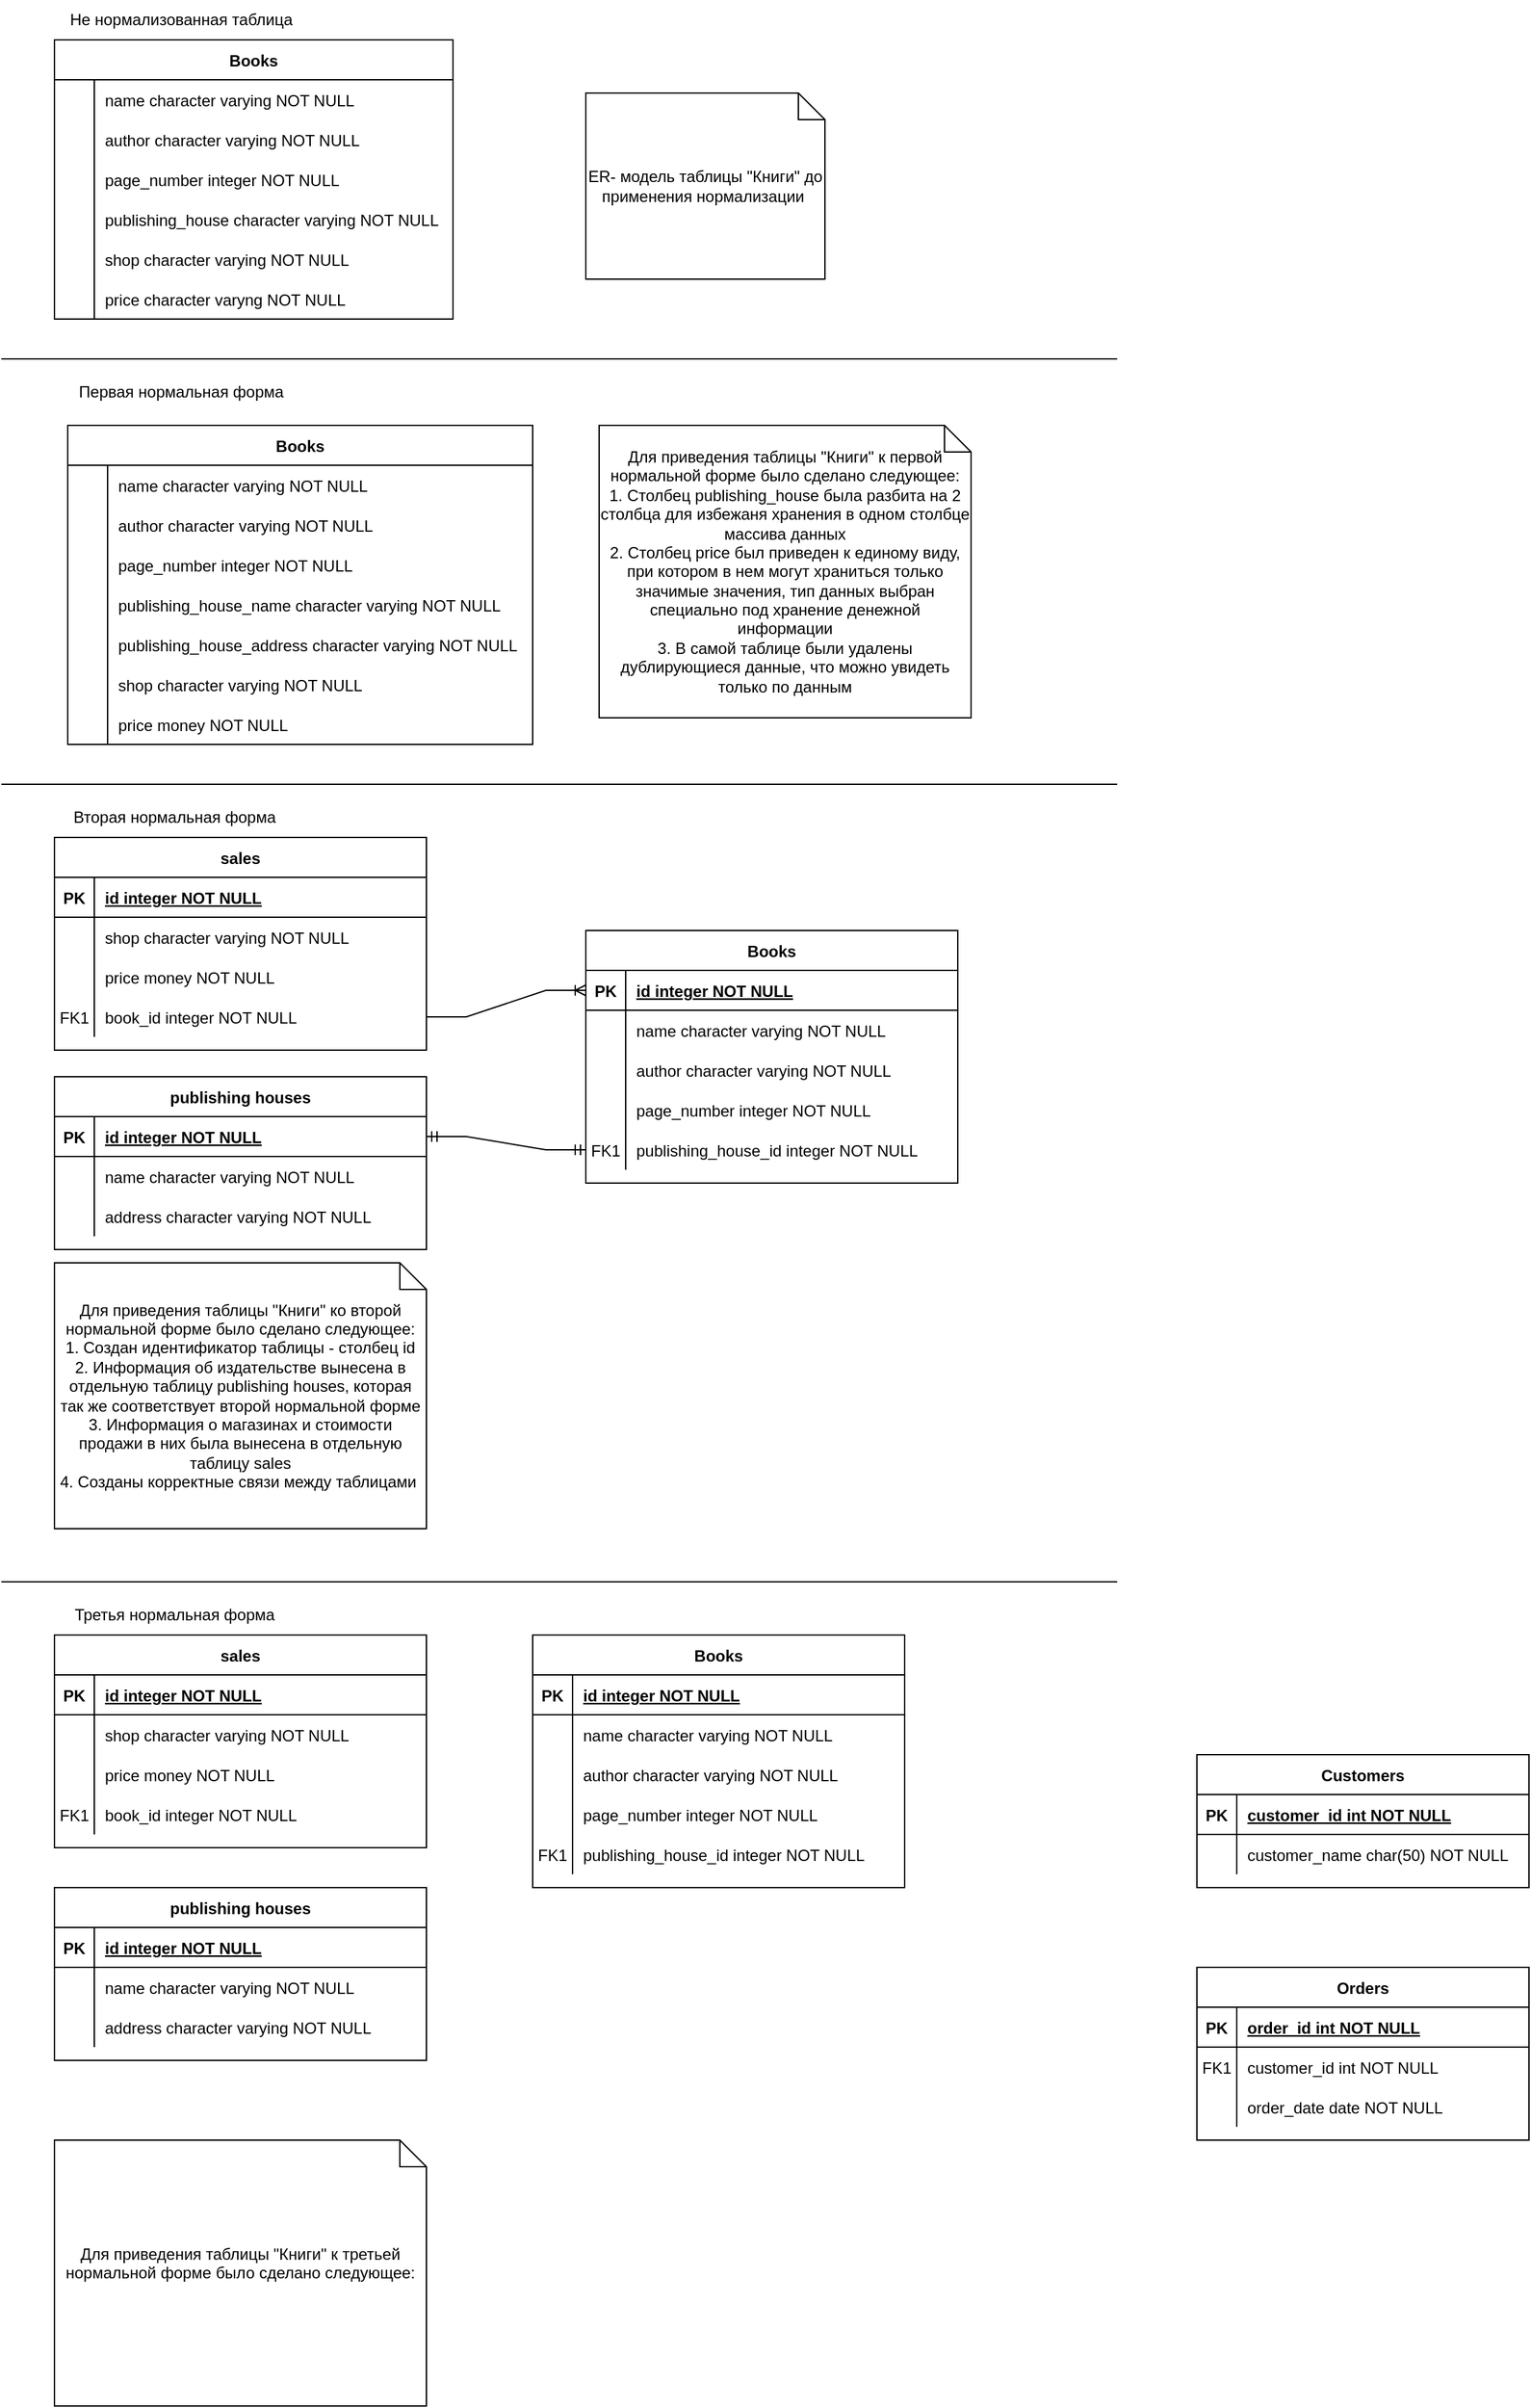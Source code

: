 <mxfile version="24.9.0">
  <diagram id="R2lEEEUBdFMjLlhIrx00" name="Page-1">
    <mxGraphModel dx="1434" dy="756" grid="1" gridSize="10" guides="1" tooltips="1" connect="1" arrows="1" fold="1" page="1" pageScale="1" pageWidth="850" pageHeight="1100" math="0" shadow="0" extFonts="Permanent Marker^https://fonts.googleapis.com/css?family=Permanent+Marker">
      <root>
        <mxCell id="0" />
        <mxCell id="1" parent="0" />
        <mxCell id="hqXmrCcykCrUw1wNZngz-1" value="" style="shape=partialRectangle;overflow=hidden;connectable=0;fillColor=none;top=0;left=0;bottom=0;right=0;align=left;spacingLeft=6;" vertex="1" parent="1">
          <mxGeometry x="540" y="340" width="160" height="30" as="geometry">
            <mxRectangle width="220" height="30" as="alternateBounds" />
          </mxGeometry>
        </mxCell>
        <mxCell id="hqXmrCcykCrUw1wNZngz-2" value="" style="shape=partialRectangle;overflow=hidden;connectable=0;fillColor=none;top=0;left=0;bottom=0;right=0;align=left;spacingLeft=6;" vertex="1" parent="1">
          <mxGeometry x="480" y="340" width="220" height="30" as="geometry">
            <mxRectangle width="220" height="30" as="alternateBounds" />
          </mxGeometry>
        </mxCell>
        <mxCell id="hqXmrCcykCrUw1wNZngz-51" value="Books" style="shape=table;startSize=30;container=1;collapsible=1;childLayout=tableLayout;fixedRows=1;rowLines=0;fontStyle=1;align=center;resizeLast=1;" vertex="1" parent="1">
          <mxGeometry x="40" y="40" width="300" height="210" as="geometry" />
        </mxCell>
        <mxCell id="hqXmrCcykCrUw1wNZngz-52" value="" style="shape=partialRectangle;collapsible=0;dropTarget=0;pointerEvents=0;fillColor=none;points=[[0,0.5],[1,0.5]];portConstraint=eastwest;top=0;left=0;right=0;bottom=0;" vertex="1" parent="hqXmrCcykCrUw1wNZngz-51">
          <mxGeometry y="30" width="300" height="30" as="geometry" />
        </mxCell>
        <mxCell id="hqXmrCcykCrUw1wNZngz-53" value="" style="shape=partialRectangle;overflow=hidden;connectable=0;fillColor=none;top=0;left=0;bottom=0;right=0;" vertex="1" parent="hqXmrCcykCrUw1wNZngz-52">
          <mxGeometry width="30" height="30" as="geometry">
            <mxRectangle width="30" height="30" as="alternateBounds" />
          </mxGeometry>
        </mxCell>
        <mxCell id="hqXmrCcykCrUw1wNZngz-54" value="name character varying NOT NULL" style="shape=partialRectangle;overflow=hidden;connectable=0;fillColor=none;top=0;left=0;bottom=0;right=0;align=left;spacingLeft=6;" vertex="1" parent="hqXmrCcykCrUw1wNZngz-52">
          <mxGeometry x="30" width="270" height="30" as="geometry">
            <mxRectangle width="270" height="30" as="alternateBounds" />
          </mxGeometry>
        </mxCell>
        <mxCell id="hqXmrCcykCrUw1wNZngz-55" value="" style="shape=partialRectangle;collapsible=0;dropTarget=0;pointerEvents=0;fillColor=none;points=[[0,0.5],[1,0.5]];portConstraint=eastwest;top=0;left=0;right=0;bottom=0;" vertex="1" parent="hqXmrCcykCrUw1wNZngz-51">
          <mxGeometry y="60" width="300" height="30" as="geometry" />
        </mxCell>
        <mxCell id="hqXmrCcykCrUw1wNZngz-56" value="" style="shape=partialRectangle;overflow=hidden;connectable=0;fillColor=none;top=0;left=0;bottom=0;right=0;" vertex="1" parent="hqXmrCcykCrUw1wNZngz-55">
          <mxGeometry width="30" height="30" as="geometry">
            <mxRectangle width="30" height="30" as="alternateBounds" />
          </mxGeometry>
        </mxCell>
        <mxCell id="hqXmrCcykCrUw1wNZngz-57" value="author character varying NOT NULL" style="shape=partialRectangle;overflow=hidden;connectable=0;fillColor=none;top=0;left=0;bottom=0;right=0;align=left;spacingLeft=6;" vertex="1" parent="hqXmrCcykCrUw1wNZngz-55">
          <mxGeometry x="30" width="270" height="30" as="geometry">
            <mxRectangle width="270" height="30" as="alternateBounds" />
          </mxGeometry>
        </mxCell>
        <mxCell id="hqXmrCcykCrUw1wNZngz-58" value="" style="shape=partialRectangle;collapsible=0;dropTarget=0;pointerEvents=0;fillColor=none;points=[[0,0.5],[1,0.5]];portConstraint=eastwest;top=0;left=0;right=0;bottom=0;" vertex="1" parent="hqXmrCcykCrUw1wNZngz-51">
          <mxGeometry y="90" width="300" height="30" as="geometry" />
        </mxCell>
        <mxCell id="hqXmrCcykCrUw1wNZngz-59" value="" style="shape=partialRectangle;overflow=hidden;connectable=0;fillColor=none;top=0;left=0;bottom=0;right=0;" vertex="1" parent="hqXmrCcykCrUw1wNZngz-58">
          <mxGeometry width="30" height="30" as="geometry">
            <mxRectangle width="30" height="30" as="alternateBounds" />
          </mxGeometry>
        </mxCell>
        <mxCell id="hqXmrCcykCrUw1wNZngz-60" value="page_number integer NOT NULL" style="shape=partialRectangle;overflow=hidden;connectable=0;fillColor=none;top=0;left=0;bottom=0;right=0;align=left;spacingLeft=6;" vertex="1" parent="hqXmrCcykCrUw1wNZngz-58">
          <mxGeometry x="30" width="270" height="30" as="geometry">
            <mxRectangle width="270" height="30" as="alternateBounds" />
          </mxGeometry>
        </mxCell>
        <mxCell id="hqXmrCcykCrUw1wNZngz-61" value="" style="shape=partialRectangle;collapsible=0;dropTarget=0;pointerEvents=0;fillColor=none;points=[[0,0.5],[1,0.5]];portConstraint=eastwest;top=0;left=0;right=0;bottom=0;" vertex="1" parent="hqXmrCcykCrUw1wNZngz-51">
          <mxGeometry y="120" width="300" height="30" as="geometry" />
        </mxCell>
        <mxCell id="hqXmrCcykCrUw1wNZngz-62" value="" style="shape=partialRectangle;overflow=hidden;connectable=0;fillColor=none;top=0;left=0;bottom=0;right=0;" vertex="1" parent="hqXmrCcykCrUw1wNZngz-61">
          <mxGeometry width="30" height="30" as="geometry">
            <mxRectangle width="30" height="30" as="alternateBounds" />
          </mxGeometry>
        </mxCell>
        <mxCell id="hqXmrCcykCrUw1wNZngz-63" value="publishing_house character varying NOT NULL" style="shape=partialRectangle;overflow=hidden;connectable=0;fillColor=none;top=0;left=0;bottom=0;right=0;align=left;spacingLeft=6;" vertex="1" parent="hqXmrCcykCrUw1wNZngz-61">
          <mxGeometry x="30" width="270" height="30" as="geometry">
            <mxRectangle width="270" height="30" as="alternateBounds" />
          </mxGeometry>
        </mxCell>
        <mxCell id="hqXmrCcykCrUw1wNZngz-64" value="" style="shape=partialRectangle;collapsible=0;dropTarget=0;pointerEvents=0;fillColor=none;points=[[0,0.5],[1,0.5]];portConstraint=eastwest;top=0;left=0;right=0;bottom=0;" vertex="1" parent="hqXmrCcykCrUw1wNZngz-51">
          <mxGeometry y="150" width="300" height="30" as="geometry" />
        </mxCell>
        <mxCell id="hqXmrCcykCrUw1wNZngz-65" value="" style="shape=partialRectangle;overflow=hidden;connectable=0;fillColor=none;top=0;left=0;bottom=0;right=0;" vertex="1" parent="hqXmrCcykCrUw1wNZngz-64">
          <mxGeometry width="30" height="30" as="geometry">
            <mxRectangle width="30" height="30" as="alternateBounds" />
          </mxGeometry>
        </mxCell>
        <mxCell id="hqXmrCcykCrUw1wNZngz-66" value="shop character varying NOT NULL" style="shape=partialRectangle;overflow=hidden;connectable=0;fillColor=none;top=0;left=0;bottom=0;right=0;align=left;spacingLeft=6;" vertex="1" parent="hqXmrCcykCrUw1wNZngz-64">
          <mxGeometry x="30" width="270" height="30" as="geometry">
            <mxRectangle width="270" height="30" as="alternateBounds" />
          </mxGeometry>
        </mxCell>
        <mxCell id="hqXmrCcykCrUw1wNZngz-67" value="" style="shape=partialRectangle;collapsible=0;dropTarget=0;pointerEvents=0;fillColor=none;points=[[0,0.5],[1,0.5]];portConstraint=eastwest;top=0;left=0;right=0;bottom=0;" vertex="1" parent="hqXmrCcykCrUw1wNZngz-51">
          <mxGeometry y="180" width="300" height="30" as="geometry" />
        </mxCell>
        <mxCell id="hqXmrCcykCrUw1wNZngz-68" value="" style="shape=partialRectangle;overflow=hidden;connectable=0;fillColor=none;top=0;left=0;bottom=0;right=0;" vertex="1" parent="hqXmrCcykCrUw1wNZngz-67">
          <mxGeometry width="30" height="30" as="geometry">
            <mxRectangle width="30" height="30" as="alternateBounds" />
          </mxGeometry>
        </mxCell>
        <mxCell id="hqXmrCcykCrUw1wNZngz-69" value="price character varyng NOT NULL" style="shape=partialRectangle;overflow=hidden;connectable=0;fillColor=none;top=0;left=0;bottom=0;right=0;align=left;spacingLeft=6;" vertex="1" parent="hqXmrCcykCrUw1wNZngz-67">
          <mxGeometry x="30" width="270" height="30" as="geometry">
            <mxRectangle width="270" height="30" as="alternateBounds" />
          </mxGeometry>
        </mxCell>
        <mxCell id="hqXmrCcykCrUw1wNZngz-70" value="ER- модель таблицы &quot;Книги&quot; до применения нормализации&amp;nbsp;" style="shape=note;size=20;whiteSpace=wrap;html=1;" vertex="1" parent="1">
          <mxGeometry x="440" y="80" width="180" height="140" as="geometry" />
        </mxCell>
        <mxCell id="hqXmrCcykCrUw1wNZngz-71" value="" style="endArrow=none;html=1;rounded=0;" edge="1" parent="1">
          <mxGeometry width="50" height="50" relative="1" as="geometry">
            <mxPoint y="280" as="sourcePoint" />
            <mxPoint x="840" y="280" as="targetPoint" />
          </mxGeometry>
        </mxCell>
        <mxCell id="hqXmrCcykCrUw1wNZngz-122" value="Для приведения таблицы &quot;Книги&quot; к первой нормальной форме было сделано следующее:&lt;div&gt;1. Столбец publishing_house была разбита на 2 столбца для избежаня хранения в одном столбце массива данных&lt;/div&gt;&lt;div&gt;2. Столбец price был приведен к единому виду, при котором в нем могут храниться только значимые значения, тип данных выбран специально под хранение денежной информации&lt;/div&gt;&lt;div&gt;3. В самой таблице были удалены дублирующиеся данные, что можно увидеть только по данным&lt;/div&gt;" style="shape=note;size=20;whiteSpace=wrap;html=1;" vertex="1" parent="1">
          <mxGeometry x="450" y="330" width="280" height="220" as="geometry" />
        </mxCell>
        <mxCell id="hqXmrCcykCrUw1wNZngz-123" value="Не нормализованная таблица" style="text;html=1;align=center;verticalAlign=middle;resizable=0;points=[];autosize=1;strokeColor=none;fillColor=none;" vertex="1" parent="1">
          <mxGeometry x="40" y="10" width="190" height="30" as="geometry" />
        </mxCell>
        <mxCell id="hqXmrCcykCrUw1wNZngz-124" value="Первая нормальная форма" style="text;html=1;align=center;verticalAlign=middle;resizable=0;points=[];autosize=1;strokeColor=none;fillColor=none;" vertex="1" parent="1">
          <mxGeometry x="45" y="290" width="180" height="30" as="geometry" />
        </mxCell>
        <mxCell id="hqXmrCcykCrUw1wNZngz-125" value="" style="endArrow=none;html=1;rounded=0;" edge="1" parent="1">
          <mxGeometry width="50" height="50" relative="1" as="geometry">
            <mxPoint y="600" as="sourcePoint" />
            <mxPoint x="840" y="600" as="targetPoint" />
          </mxGeometry>
        </mxCell>
        <mxCell id="hqXmrCcykCrUw1wNZngz-127" value="Orders" style="shape=table;startSize=30;container=1;collapsible=1;childLayout=tableLayout;fixedRows=1;rowLines=0;fontStyle=1;align=center;resizeLast=1;" vertex="1" parent="1">
          <mxGeometry x="900" y="1490" width="250" height="130" as="geometry" />
        </mxCell>
        <mxCell id="hqXmrCcykCrUw1wNZngz-128" value="" style="shape=partialRectangle;collapsible=0;dropTarget=0;pointerEvents=0;fillColor=none;points=[[0,0.5],[1,0.5]];portConstraint=eastwest;top=0;left=0;right=0;bottom=1;" vertex="1" parent="hqXmrCcykCrUw1wNZngz-127">
          <mxGeometry y="30" width="250" height="30" as="geometry" />
        </mxCell>
        <mxCell id="hqXmrCcykCrUw1wNZngz-129" value="PK" style="shape=partialRectangle;overflow=hidden;connectable=0;fillColor=none;top=0;left=0;bottom=0;right=0;fontStyle=1;" vertex="1" parent="hqXmrCcykCrUw1wNZngz-128">
          <mxGeometry width="30" height="30" as="geometry">
            <mxRectangle width="30" height="30" as="alternateBounds" />
          </mxGeometry>
        </mxCell>
        <mxCell id="hqXmrCcykCrUw1wNZngz-130" value="order_id int NOT NULL " style="shape=partialRectangle;overflow=hidden;connectable=0;fillColor=none;top=0;left=0;bottom=0;right=0;align=left;spacingLeft=6;fontStyle=5;" vertex="1" parent="hqXmrCcykCrUw1wNZngz-128">
          <mxGeometry x="30" width="220" height="30" as="geometry">
            <mxRectangle width="220" height="30" as="alternateBounds" />
          </mxGeometry>
        </mxCell>
        <mxCell id="hqXmrCcykCrUw1wNZngz-131" value="" style="shape=partialRectangle;collapsible=0;dropTarget=0;pointerEvents=0;fillColor=none;points=[[0,0.5],[1,0.5]];portConstraint=eastwest;top=0;left=0;right=0;bottom=0;" vertex="1" parent="hqXmrCcykCrUw1wNZngz-127">
          <mxGeometry y="60" width="250" height="30" as="geometry" />
        </mxCell>
        <mxCell id="hqXmrCcykCrUw1wNZngz-132" value="FK1" style="shape=partialRectangle;overflow=hidden;connectable=0;fillColor=none;top=0;left=0;bottom=0;right=0;" vertex="1" parent="hqXmrCcykCrUw1wNZngz-131">
          <mxGeometry width="30" height="30" as="geometry">
            <mxRectangle width="30" height="30" as="alternateBounds" />
          </mxGeometry>
        </mxCell>
        <mxCell id="hqXmrCcykCrUw1wNZngz-133" value="customer_id int NOT NULL" style="shape=partialRectangle;overflow=hidden;connectable=0;fillColor=none;top=0;left=0;bottom=0;right=0;align=left;spacingLeft=6;" vertex="1" parent="hqXmrCcykCrUw1wNZngz-131">
          <mxGeometry x="30" width="220" height="30" as="geometry">
            <mxRectangle width="220" height="30" as="alternateBounds" />
          </mxGeometry>
        </mxCell>
        <mxCell id="hqXmrCcykCrUw1wNZngz-134" value="" style="shape=partialRectangle;collapsible=0;dropTarget=0;pointerEvents=0;fillColor=none;points=[[0,0.5],[1,0.5]];portConstraint=eastwest;top=0;left=0;right=0;bottom=0;" vertex="1" parent="hqXmrCcykCrUw1wNZngz-127">
          <mxGeometry y="90" width="250" height="30" as="geometry" />
        </mxCell>
        <mxCell id="hqXmrCcykCrUw1wNZngz-135" value="" style="shape=partialRectangle;overflow=hidden;connectable=0;fillColor=none;top=0;left=0;bottom=0;right=0;" vertex="1" parent="hqXmrCcykCrUw1wNZngz-134">
          <mxGeometry width="30" height="30" as="geometry">
            <mxRectangle width="30" height="30" as="alternateBounds" />
          </mxGeometry>
        </mxCell>
        <mxCell id="hqXmrCcykCrUw1wNZngz-136" value="order_date date NOT NULL" style="shape=partialRectangle;overflow=hidden;connectable=0;fillColor=none;top=0;left=0;bottom=0;right=0;align=left;spacingLeft=6;" vertex="1" parent="hqXmrCcykCrUw1wNZngz-134">
          <mxGeometry x="30" width="220" height="30" as="geometry">
            <mxRectangle width="220" height="30" as="alternateBounds" />
          </mxGeometry>
        </mxCell>
        <mxCell id="hqXmrCcykCrUw1wNZngz-137" value="Customers" style="shape=table;startSize=30;container=1;collapsible=1;childLayout=tableLayout;fixedRows=1;rowLines=0;fontStyle=1;align=center;resizeLast=1;" vertex="1" parent="1">
          <mxGeometry x="900" y="1330" width="250" height="100" as="geometry" />
        </mxCell>
        <mxCell id="hqXmrCcykCrUw1wNZngz-138" value="" style="shape=partialRectangle;collapsible=0;dropTarget=0;pointerEvents=0;fillColor=none;points=[[0,0.5],[1,0.5]];portConstraint=eastwest;top=0;left=0;right=0;bottom=1;" vertex="1" parent="hqXmrCcykCrUw1wNZngz-137">
          <mxGeometry y="30" width="250" height="30" as="geometry" />
        </mxCell>
        <mxCell id="hqXmrCcykCrUw1wNZngz-139" value="PK" style="shape=partialRectangle;overflow=hidden;connectable=0;fillColor=none;top=0;left=0;bottom=0;right=0;fontStyle=1;" vertex="1" parent="hqXmrCcykCrUw1wNZngz-138">
          <mxGeometry width="30" height="30" as="geometry">
            <mxRectangle width="30" height="30" as="alternateBounds" />
          </mxGeometry>
        </mxCell>
        <mxCell id="hqXmrCcykCrUw1wNZngz-140" value="customer_id int NOT NULL " style="shape=partialRectangle;overflow=hidden;connectable=0;fillColor=none;top=0;left=0;bottom=0;right=0;align=left;spacingLeft=6;fontStyle=5;" vertex="1" parent="hqXmrCcykCrUw1wNZngz-138">
          <mxGeometry x="30" width="220" height="30" as="geometry">
            <mxRectangle width="220" height="30" as="alternateBounds" />
          </mxGeometry>
        </mxCell>
        <mxCell id="hqXmrCcykCrUw1wNZngz-141" value="" style="shape=partialRectangle;collapsible=0;dropTarget=0;pointerEvents=0;fillColor=none;points=[[0,0.5],[1,0.5]];portConstraint=eastwest;top=0;left=0;right=0;bottom=0;" vertex="1" parent="hqXmrCcykCrUw1wNZngz-137">
          <mxGeometry y="60" width="250" height="30" as="geometry" />
        </mxCell>
        <mxCell id="hqXmrCcykCrUw1wNZngz-142" value="" style="shape=partialRectangle;overflow=hidden;connectable=0;fillColor=none;top=0;left=0;bottom=0;right=0;" vertex="1" parent="hqXmrCcykCrUw1wNZngz-141">
          <mxGeometry width="30" height="30" as="geometry">
            <mxRectangle width="30" height="30" as="alternateBounds" />
          </mxGeometry>
        </mxCell>
        <mxCell id="hqXmrCcykCrUw1wNZngz-143" value="customer_name char(50) NOT NULL" style="shape=partialRectangle;overflow=hidden;connectable=0;fillColor=none;top=0;left=0;bottom=0;right=0;align=left;spacingLeft=6;" vertex="1" parent="hqXmrCcykCrUw1wNZngz-141">
          <mxGeometry x="30" width="220" height="30" as="geometry">
            <mxRectangle width="220" height="30" as="alternateBounds" />
          </mxGeometry>
        </mxCell>
        <mxCell id="hqXmrCcykCrUw1wNZngz-144" value="Books" style="shape=table;startSize=30;container=1;collapsible=1;childLayout=tableLayout;fixedRows=1;rowLines=0;fontStyle=1;align=center;resizeLast=1;" vertex="1" parent="1">
          <mxGeometry x="50" y="330" width="350" height="240" as="geometry" />
        </mxCell>
        <mxCell id="hqXmrCcykCrUw1wNZngz-145" value="" style="shape=partialRectangle;collapsible=0;dropTarget=0;pointerEvents=0;fillColor=none;points=[[0,0.5],[1,0.5]];portConstraint=eastwest;top=0;left=0;right=0;bottom=0;" vertex="1" parent="hqXmrCcykCrUw1wNZngz-144">
          <mxGeometry y="30" width="350" height="30" as="geometry" />
        </mxCell>
        <mxCell id="hqXmrCcykCrUw1wNZngz-146" value="" style="shape=partialRectangle;overflow=hidden;connectable=0;fillColor=none;top=0;left=0;bottom=0;right=0;" vertex="1" parent="hqXmrCcykCrUw1wNZngz-145">
          <mxGeometry width="30" height="30" as="geometry">
            <mxRectangle width="30" height="30" as="alternateBounds" />
          </mxGeometry>
        </mxCell>
        <mxCell id="hqXmrCcykCrUw1wNZngz-147" value="name character varying NOT NULL" style="shape=partialRectangle;overflow=hidden;connectable=0;fillColor=none;top=0;left=0;bottom=0;right=0;align=left;spacingLeft=6;" vertex="1" parent="hqXmrCcykCrUw1wNZngz-145">
          <mxGeometry x="30" width="320" height="30" as="geometry">
            <mxRectangle width="320" height="30" as="alternateBounds" />
          </mxGeometry>
        </mxCell>
        <mxCell id="hqXmrCcykCrUw1wNZngz-148" value="" style="shape=partialRectangle;collapsible=0;dropTarget=0;pointerEvents=0;fillColor=none;points=[[0,0.5],[1,0.5]];portConstraint=eastwest;top=0;left=0;right=0;bottom=0;" vertex="1" parent="hqXmrCcykCrUw1wNZngz-144">
          <mxGeometry y="60" width="350" height="30" as="geometry" />
        </mxCell>
        <mxCell id="hqXmrCcykCrUw1wNZngz-149" value="" style="shape=partialRectangle;overflow=hidden;connectable=0;fillColor=none;top=0;left=0;bottom=0;right=0;" vertex="1" parent="hqXmrCcykCrUw1wNZngz-148">
          <mxGeometry width="30" height="30" as="geometry">
            <mxRectangle width="30" height="30" as="alternateBounds" />
          </mxGeometry>
        </mxCell>
        <mxCell id="hqXmrCcykCrUw1wNZngz-150" value="author character varying NOT NULL" style="shape=partialRectangle;overflow=hidden;connectable=0;fillColor=none;top=0;left=0;bottom=0;right=0;align=left;spacingLeft=6;" vertex="1" parent="hqXmrCcykCrUw1wNZngz-148">
          <mxGeometry x="30" width="320" height="30" as="geometry">
            <mxRectangle width="320" height="30" as="alternateBounds" />
          </mxGeometry>
        </mxCell>
        <mxCell id="hqXmrCcykCrUw1wNZngz-151" value="" style="shape=partialRectangle;collapsible=0;dropTarget=0;pointerEvents=0;fillColor=none;points=[[0,0.5],[1,0.5]];portConstraint=eastwest;top=0;left=0;right=0;bottom=0;" vertex="1" parent="hqXmrCcykCrUw1wNZngz-144">
          <mxGeometry y="90" width="350" height="30" as="geometry" />
        </mxCell>
        <mxCell id="hqXmrCcykCrUw1wNZngz-152" value="" style="shape=partialRectangle;overflow=hidden;connectable=0;fillColor=none;top=0;left=0;bottom=0;right=0;" vertex="1" parent="hqXmrCcykCrUw1wNZngz-151">
          <mxGeometry width="30" height="30" as="geometry">
            <mxRectangle width="30" height="30" as="alternateBounds" />
          </mxGeometry>
        </mxCell>
        <mxCell id="hqXmrCcykCrUw1wNZngz-153" value="page_number integer NOT NULL" style="shape=partialRectangle;overflow=hidden;connectable=0;fillColor=none;top=0;left=0;bottom=0;right=0;align=left;spacingLeft=6;" vertex="1" parent="hqXmrCcykCrUw1wNZngz-151">
          <mxGeometry x="30" width="320" height="30" as="geometry">
            <mxRectangle width="320" height="30" as="alternateBounds" />
          </mxGeometry>
        </mxCell>
        <mxCell id="hqXmrCcykCrUw1wNZngz-154" value="" style="shape=partialRectangle;collapsible=0;dropTarget=0;pointerEvents=0;fillColor=none;points=[[0,0.5],[1,0.5]];portConstraint=eastwest;top=0;left=0;right=0;bottom=0;" vertex="1" parent="hqXmrCcykCrUw1wNZngz-144">
          <mxGeometry y="120" width="350" height="30" as="geometry" />
        </mxCell>
        <mxCell id="hqXmrCcykCrUw1wNZngz-155" value="" style="shape=partialRectangle;overflow=hidden;connectable=0;fillColor=none;top=0;left=0;bottom=0;right=0;" vertex="1" parent="hqXmrCcykCrUw1wNZngz-154">
          <mxGeometry width="30" height="30" as="geometry">
            <mxRectangle width="30" height="30" as="alternateBounds" />
          </mxGeometry>
        </mxCell>
        <mxCell id="hqXmrCcykCrUw1wNZngz-156" value="publishing_house_name character varying NOT NULL" style="shape=partialRectangle;overflow=hidden;connectable=0;fillColor=none;top=0;left=0;bottom=0;right=0;align=left;spacingLeft=6;" vertex="1" parent="hqXmrCcykCrUw1wNZngz-154">
          <mxGeometry x="30" width="320" height="30" as="geometry">
            <mxRectangle width="320" height="30" as="alternateBounds" />
          </mxGeometry>
        </mxCell>
        <mxCell id="hqXmrCcykCrUw1wNZngz-157" value="" style="shape=partialRectangle;collapsible=0;dropTarget=0;pointerEvents=0;fillColor=none;points=[[0,0.5],[1,0.5]];portConstraint=eastwest;top=0;left=0;right=0;bottom=0;" vertex="1" parent="hqXmrCcykCrUw1wNZngz-144">
          <mxGeometry y="150" width="350" height="30" as="geometry" />
        </mxCell>
        <mxCell id="hqXmrCcykCrUw1wNZngz-158" value="" style="shape=partialRectangle;overflow=hidden;connectable=0;fillColor=none;top=0;left=0;bottom=0;right=0;" vertex="1" parent="hqXmrCcykCrUw1wNZngz-157">
          <mxGeometry width="30" height="30" as="geometry">
            <mxRectangle width="30" height="30" as="alternateBounds" />
          </mxGeometry>
        </mxCell>
        <mxCell id="hqXmrCcykCrUw1wNZngz-159" value="publishing_house_address character varying NOT NULL" style="shape=partialRectangle;overflow=hidden;connectable=0;fillColor=none;top=0;left=0;bottom=0;right=0;align=left;spacingLeft=6;" vertex="1" parent="hqXmrCcykCrUw1wNZngz-157">
          <mxGeometry x="30" width="320" height="30" as="geometry">
            <mxRectangle width="320" height="30" as="alternateBounds" />
          </mxGeometry>
        </mxCell>
        <mxCell id="hqXmrCcykCrUw1wNZngz-160" value="" style="shape=partialRectangle;collapsible=0;dropTarget=0;pointerEvents=0;fillColor=none;points=[[0,0.5],[1,0.5]];portConstraint=eastwest;top=0;left=0;right=0;bottom=0;" vertex="1" parent="hqXmrCcykCrUw1wNZngz-144">
          <mxGeometry y="180" width="350" height="30" as="geometry" />
        </mxCell>
        <mxCell id="hqXmrCcykCrUw1wNZngz-161" value="" style="shape=partialRectangle;overflow=hidden;connectable=0;fillColor=none;top=0;left=0;bottom=0;right=0;" vertex="1" parent="hqXmrCcykCrUw1wNZngz-160">
          <mxGeometry width="30" height="30" as="geometry">
            <mxRectangle width="30" height="30" as="alternateBounds" />
          </mxGeometry>
        </mxCell>
        <mxCell id="hqXmrCcykCrUw1wNZngz-162" value="shop character varying NOT NULL" style="shape=partialRectangle;overflow=hidden;connectable=0;fillColor=none;top=0;left=0;bottom=0;right=0;align=left;spacingLeft=6;" vertex="1" parent="hqXmrCcykCrUw1wNZngz-160">
          <mxGeometry x="30" width="320" height="30" as="geometry">
            <mxRectangle width="320" height="30" as="alternateBounds" />
          </mxGeometry>
        </mxCell>
        <mxCell id="hqXmrCcykCrUw1wNZngz-163" value="" style="shape=partialRectangle;collapsible=0;dropTarget=0;pointerEvents=0;fillColor=none;points=[[0,0.5],[1,0.5]];portConstraint=eastwest;top=0;left=0;right=0;bottom=0;" vertex="1" parent="hqXmrCcykCrUw1wNZngz-144">
          <mxGeometry y="210" width="350" height="30" as="geometry" />
        </mxCell>
        <mxCell id="hqXmrCcykCrUw1wNZngz-164" value="" style="shape=partialRectangle;overflow=hidden;connectable=0;fillColor=none;top=0;left=0;bottom=0;right=0;" vertex="1" parent="hqXmrCcykCrUw1wNZngz-163">
          <mxGeometry width="30" height="30" as="geometry">
            <mxRectangle width="30" height="30" as="alternateBounds" />
          </mxGeometry>
        </mxCell>
        <mxCell id="hqXmrCcykCrUw1wNZngz-165" value="price money NOT NULL" style="shape=partialRectangle;overflow=hidden;connectable=0;fillColor=none;top=0;left=0;bottom=0;right=0;align=left;spacingLeft=6;" vertex="1" parent="hqXmrCcykCrUw1wNZngz-163">
          <mxGeometry x="30" width="320" height="30" as="geometry">
            <mxRectangle width="320" height="30" as="alternateBounds" />
          </mxGeometry>
        </mxCell>
        <mxCell id="hqXmrCcykCrUw1wNZngz-166" value="Для приведения таблицы &quot;Книги&quot; ко второй нормальной форме было сделано следующее:&lt;div&gt;1. Создан идентификатор таблицы - столбец id&lt;br&gt;&lt;/div&gt;&lt;div&gt;2. Информация об издательстве вынесена в отдельную таблицу&amp;nbsp;&lt;span style=&quot;text-wrap-mode: nowrap; background-color: initial;&quot;&gt;publishing houses&lt;/span&gt;&lt;span style=&quot;background-color: initial;&quot;&gt;, которая так же соответствует второй нормальной форме&lt;/span&gt;&lt;/div&gt;&lt;div&gt;&lt;span style=&quot;background-color: initial;&quot;&gt;3. Информация о магазинах и стоимости продажи в них была вынесена в отдельную таблицу sales&lt;/span&gt;&lt;/div&gt;&lt;div&gt;4. Созданы корректные связи между таблицами&amp;nbsp;&lt;/div&gt;" style="shape=note;size=20;whiteSpace=wrap;html=1;" vertex="1" parent="1">
          <mxGeometry x="40" y="960" width="280" height="200" as="geometry" />
        </mxCell>
        <mxCell id="hqXmrCcykCrUw1wNZngz-167" value="Вторая нормальная форма" style="text;html=1;align=center;verticalAlign=middle;resizable=0;points=[];autosize=1;strokeColor=none;fillColor=none;" vertex="1" parent="1">
          <mxGeometry x="40" y="610" width="180" height="30" as="geometry" />
        </mxCell>
        <mxCell id="hqXmrCcykCrUw1wNZngz-186" value="Books" style="shape=table;startSize=30;container=1;collapsible=1;childLayout=tableLayout;fixedRows=1;rowLines=0;fontStyle=1;align=center;resizeLast=1;" vertex="1" parent="1">
          <mxGeometry x="440" y="710" width="280" height="190" as="geometry" />
        </mxCell>
        <mxCell id="hqXmrCcykCrUw1wNZngz-187" value="" style="shape=partialRectangle;collapsible=0;dropTarget=0;pointerEvents=0;fillColor=none;points=[[0,0.5],[1,0.5]];portConstraint=eastwest;top=0;left=0;right=0;bottom=1;" vertex="1" parent="hqXmrCcykCrUw1wNZngz-186">
          <mxGeometry y="30" width="280" height="30" as="geometry" />
        </mxCell>
        <mxCell id="hqXmrCcykCrUw1wNZngz-188" value="PK" style="shape=partialRectangle;overflow=hidden;connectable=0;fillColor=none;top=0;left=0;bottom=0;right=0;fontStyle=1;" vertex="1" parent="hqXmrCcykCrUw1wNZngz-187">
          <mxGeometry width="30" height="30" as="geometry">
            <mxRectangle width="30" height="30" as="alternateBounds" />
          </mxGeometry>
        </mxCell>
        <mxCell id="hqXmrCcykCrUw1wNZngz-189" value="id integer NOT NULL" style="shape=partialRectangle;overflow=hidden;connectable=0;fillColor=none;top=0;left=0;bottom=0;right=0;align=left;spacingLeft=6;fontStyle=5;" vertex="1" parent="hqXmrCcykCrUw1wNZngz-187">
          <mxGeometry x="30" width="250" height="30" as="geometry">
            <mxRectangle width="250" height="30" as="alternateBounds" />
          </mxGeometry>
        </mxCell>
        <mxCell id="hqXmrCcykCrUw1wNZngz-190" value="" style="shape=partialRectangle;collapsible=0;dropTarget=0;pointerEvents=0;fillColor=none;points=[[0,0.5],[1,0.5]];portConstraint=eastwest;top=0;left=0;right=0;bottom=0;" vertex="1" parent="hqXmrCcykCrUw1wNZngz-186">
          <mxGeometry y="60" width="280" height="30" as="geometry" />
        </mxCell>
        <mxCell id="hqXmrCcykCrUw1wNZngz-191" value="" style="shape=partialRectangle;overflow=hidden;connectable=0;fillColor=none;top=0;left=0;bottom=0;right=0;" vertex="1" parent="hqXmrCcykCrUw1wNZngz-190">
          <mxGeometry width="30" height="30" as="geometry">
            <mxRectangle width="30" height="30" as="alternateBounds" />
          </mxGeometry>
        </mxCell>
        <mxCell id="hqXmrCcykCrUw1wNZngz-192" value="name character varying NOT NULL" style="shape=partialRectangle;overflow=hidden;connectable=0;fillColor=none;top=0;left=0;bottom=0;right=0;align=left;spacingLeft=6;" vertex="1" parent="hqXmrCcykCrUw1wNZngz-190">
          <mxGeometry x="30" width="250" height="30" as="geometry">
            <mxRectangle width="250" height="30" as="alternateBounds" />
          </mxGeometry>
        </mxCell>
        <mxCell id="hqXmrCcykCrUw1wNZngz-194" value="" style="shape=partialRectangle;collapsible=0;dropTarget=0;pointerEvents=0;fillColor=none;points=[[0,0.5],[1,0.5]];portConstraint=eastwest;top=0;left=0;right=0;bottom=0;" vertex="1" parent="hqXmrCcykCrUw1wNZngz-186">
          <mxGeometry y="90" width="280" height="30" as="geometry" />
        </mxCell>
        <mxCell id="hqXmrCcykCrUw1wNZngz-195" value="" style="shape=partialRectangle;overflow=hidden;connectable=0;fillColor=none;top=0;left=0;bottom=0;right=0;" vertex="1" parent="hqXmrCcykCrUw1wNZngz-194">
          <mxGeometry width="30" height="30" as="geometry">
            <mxRectangle width="30" height="30" as="alternateBounds" />
          </mxGeometry>
        </mxCell>
        <mxCell id="hqXmrCcykCrUw1wNZngz-196" value="author character varying NOT NULL" style="shape=partialRectangle;overflow=hidden;connectable=0;fillColor=none;top=0;left=0;bottom=0;right=0;align=left;spacingLeft=6;" vertex="1" parent="hqXmrCcykCrUw1wNZngz-194">
          <mxGeometry x="30" width="250" height="30" as="geometry">
            <mxRectangle width="250" height="30" as="alternateBounds" />
          </mxGeometry>
        </mxCell>
        <mxCell id="hqXmrCcykCrUw1wNZngz-197" value="" style="shape=partialRectangle;collapsible=0;dropTarget=0;pointerEvents=0;fillColor=none;points=[[0,0.5],[1,0.5]];portConstraint=eastwest;top=0;left=0;right=0;bottom=0;" vertex="1" parent="hqXmrCcykCrUw1wNZngz-186">
          <mxGeometry y="120" width="280" height="30" as="geometry" />
        </mxCell>
        <mxCell id="hqXmrCcykCrUw1wNZngz-198" value="" style="shape=partialRectangle;overflow=hidden;connectable=0;fillColor=none;top=0;left=0;bottom=0;right=0;" vertex="1" parent="hqXmrCcykCrUw1wNZngz-197">
          <mxGeometry width="30" height="30" as="geometry">
            <mxRectangle width="30" height="30" as="alternateBounds" />
          </mxGeometry>
        </mxCell>
        <mxCell id="hqXmrCcykCrUw1wNZngz-199" value="page_number integer NOT NULL" style="shape=partialRectangle;overflow=hidden;connectable=0;fillColor=none;top=0;left=0;bottom=0;right=0;align=left;spacingLeft=6;" vertex="1" parent="hqXmrCcykCrUw1wNZngz-197">
          <mxGeometry x="30" width="250" height="30" as="geometry">
            <mxRectangle width="250" height="30" as="alternateBounds" />
          </mxGeometry>
        </mxCell>
        <mxCell id="hqXmrCcykCrUw1wNZngz-200" value="" style="shape=partialRectangle;collapsible=0;dropTarget=0;pointerEvents=0;fillColor=none;points=[[0,0.5],[1,0.5]];portConstraint=eastwest;top=0;left=0;right=0;bottom=0;" vertex="1" parent="hqXmrCcykCrUw1wNZngz-186">
          <mxGeometry y="150" width="280" height="30" as="geometry" />
        </mxCell>
        <mxCell id="hqXmrCcykCrUw1wNZngz-201" value="FK1" style="shape=partialRectangle;overflow=hidden;connectable=0;fillColor=none;top=0;left=0;bottom=0;right=0;" vertex="1" parent="hqXmrCcykCrUw1wNZngz-200">
          <mxGeometry width="30" height="30" as="geometry">
            <mxRectangle width="30" height="30" as="alternateBounds" />
          </mxGeometry>
        </mxCell>
        <mxCell id="hqXmrCcykCrUw1wNZngz-202" value="publishing_house_id integer NOT NULL" style="shape=partialRectangle;overflow=hidden;connectable=0;fillColor=none;top=0;left=0;bottom=0;right=0;align=left;spacingLeft=6;" vertex="1" parent="hqXmrCcykCrUw1wNZngz-200">
          <mxGeometry x="30" width="250" height="30" as="geometry">
            <mxRectangle width="250" height="30" as="alternateBounds" />
          </mxGeometry>
        </mxCell>
        <mxCell id="hqXmrCcykCrUw1wNZngz-209" value="publishing houses" style="shape=table;startSize=30;container=1;collapsible=1;childLayout=tableLayout;fixedRows=1;rowLines=0;fontStyle=1;align=center;resizeLast=1;" vertex="1" parent="1">
          <mxGeometry x="40" y="820" width="280" height="130" as="geometry" />
        </mxCell>
        <mxCell id="hqXmrCcykCrUw1wNZngz-210" value="" style="shape=partialRectangle;collapsible=0;dropTarget=0;pointerEvents=0;fillColor=none;points=[[0,0.5],[1,0.5]];portConstraint=eastwest;top=0;left=0;right=0;bottom=1;" vertex="1" parent="hqXmrCcykCrUw1wNZngz-209">
          <mxGeometry y="30" width="280" height="30" as="geometry" />
        </mxCell>
        <mxCell id="hqXmrCcykCrUw1wNZngz-211" value="PK" style="shape=partialRectangle;overflow=hidden;connectable=0;fillColor=none;top=0;left=0;bottom=0;right=0;fontStyle=1;" vertex="1" parent="hqXmrCcykCrUw1wNZngz-210">
          <mxGeometry width="30" height="30" as="geometry">
            <mxRectangle width="30" height="30" as="alternateBounds" />
          </mxGeometry>
        </mxCell>
        <mxCell id="hqXmrCcykCrUw1wNZngz-212" value="id integer NOT NULL" style="shape=partialRectangle;overflow=hidden;connectable=0;fillColor=none;top=0;left=0;bottom=0;right=0;align=left;spacingLeft=6;fontStyle=5;" vertex="1" parent="hqXmrCcykCrUw1wNZngz-210">
          <mxGeometry x="30" width="250" height="30" as="geometry">
            <mxRectangle width="250" height="30" as="alternateBounds" />
          </mxGeometry>
        </mxCell>
        <mxCell id="hqXmrCcykCrUw1wNZngz-213" value="" style="shape=partialRectangle;collapsible=0;dropTarget=0;pointerEvents=0;fillColor=none;points=[[0,0.5],[1,0.5]];portConstraint=eastwest;top=0;left=0;right=0;bottom=0;" vertex="1" parent="hqXmrCcykCrUw1wNZngz-209">
          <mxGeometry y="60" width="280" height="30" as="geometry" />
        </mxCell>
        <mxCell id="hqXmrCcykCrUw1wNZngz-214" value="" style="shape=partialRectangle;overflow=hidden;connectable=0;fillColor=none;top=0;left=0;bottom=0;right=0;" vertex="1" parent="hqXmrCcykCrUw1wNZngz-213">
          <mxGeometry width="30" height="30" as="geometry">
            <mxRectangle width="30" height="30" as="alternateBounds" />
          </mxGeometry>
        </mxCell>
        <mxCell id="hqXmrCcykCrUw1wNZngz-215" value="name character varying NOT NULL" style="shape=partialRectangle;overflow=hidden;connectable=0;fillColor=none;top=0;left=0;bottom=0;right=0;align=left;spacingLeft=6;" vertex="1" parent="hqXmrCcykCrUw1wNZngz-213">
          <mxGeometry x="30" width="250" height="30" as="geometry">
            <mxRectangle width="250" height="30" as="alternateBounds" />
          </mxGeometry>
        </mxCell>
        <mxCell id="hqXmrCcykCrUw1wNZngz-216" value="" style="shape=partialRectangle;collapsible=0;dropTarget=0;pointerEvents=0;fillColor=none;points=[[0,0.5],[1,0.5]];portConstraint=eastwest;top=0;left=0;right=0;bottom=0;" vertex="1" parent="hqXmrCcykCrUw1wNZngz-209">
          <mxGeometry y="90" width="280" height="30" as="geometry" />
        </mxCell>
        <mxCell id="hqXmrCcykCrUw1wNZngz-217" value="" style="shape=partialRectangle;overflow=hidden;connectable=0;fillColor=none;top=0;left=0;bottom=0;right=0;" vertex="1" parent="hqXmrCcykCrUw1wNZngz-216">
          <mxGeometry width="30" height="30" as="geometry">
            <mxRectangle width="30" height="30" as="alternateBounds" />
          </mxGeometry>
        </mxCell>
        <mxCell id="hqXmrCcykCrUw1wNZngz-218" value="address character varying NOT NULL" style="shape=partialRectangle;overflow=hidden;connectable=0;fillColor=none;top=0;left=0;bottom=0;right=0;align=left;spacingLeft=6;" vertex="1" parent="hqXmrCcykCrUw1wNZngz-216">
          <mxGeometry x="30" width="250" height="30" as="geometry">
            <mxRectangle width="250" height="30" as="alternateBounds" />
          </mxGeometry>
        </mxCell>
        <mxCell id="hqXmrCcykCrUw1wNZngz-232" value="sales" style="shape=table;startSize=30;container=1;collapsible=1;childLayout=tableLayout;fixedRows=1;rowLines=0;fontStyle=1;align=center;resizeLast=1;" vertex="1" parent="1">
          <mxGeometry x="40" y="640" width="280" height="160" as="geometry" />
        </mxCell>
        <mxCell id="hqXmrCcykCrUw1wNZngz-233" value="" style="shape=partialRectangle;collapsible=0;dropTarget=0;pointerEvents=0;fillColor=none;points=[[0,0.5],[1,0.5]];portConstraint=eastwest;top=0;left=0;right=0;bottom=1;" vertex="1" parent="hqXmrCcykCrUw1wNZngz-232">
          <mxGeometry y="30" width="280" height="30" as="geometry" />
        </mxCell>
        <mxCell id="hqXmrCcykCrUw1wNZngz-234" value="PK" style="shape=partialRectangle;overflow=hidden;connectable=0;fillColor=none;top=0;left=0;bottom=0;right=0;fontStyle=1;" vertex="1" parent="hqXmrCcykCrUw1wNZngz-233">
          <mxGeometry width="30" height="30" as="geometry">
            <mxRectangle width="30" height="30" as="alternateBounds" />
          </mxGeometry>
        </mxCell>
        <mxCell id="hqXmrCcykCrUw1wNZngz-235" value="id integer NOT NULL" style="shape=partialRectangle;overflow=hidden;connectable=0;fillColor=none;top=0;left=0;bottom=0;right=0;align=left;spacingLeft=6;fontStyle=5;" vertex="1" parent="hqXmrCcykCrUw1wNZngz-233">
          <mxGeometry x="30" width="250" height="30" as="geometry">
            <mxRectangle width="250" height="30" as="alternateBounds" />
          </mxGeometry>
        </mxCell>
        <mxCell id="hqXmrCcykCrUw1wNZngz-236" value="" style="shape=partialRectangle;collapsible=0;dropTarget=0;pointerEvents=0;fillColor=none;points=[[0,0.5],[1,0.5]];portConstraint=eastwest;top=0;left=0;right=0;bottom=0;" vertex="1" parent="hqXmrCcykCrUw1wNZngz-232">
          <mxGeometry y="60" width="280" height="30" as="geometry" />
        </mxCell>
        <mxCell id="hqXmrCcykCrUw1wNZngz-237" value="" style="shape=partialRectangle;overflow=hidden;connectable=0;fillColor=none;top=0;left=0;bottom=0;right=0;" vertex="1" parent="hqXmrCcykCrUw1wNZngz-236">
          <mxGeometry width="30" height="30" as="geometry">
            <mxRectangle width="30" height="30" as="alternateBounds" />
          </mxGeometry>
        </mxCell>
        <mxCell id="hqXmrCcykCrUw1wNZngz-238" value="shop character varying NOT NULL" style="shape=partialRectangle;overflow=hidden;connectable=0;fillColor=none;top=0;left=0;bottom=0;right=0;align=left;spacingLeft=6;" vertex="1" parent="hqXmrCcykCrUw1wNZngz-236">
          <mxGeometry x="30" width="250" height="30" as="geometry">
            <mxRectangle width="250" height="30" as="alternateBounds" />
          </mxGeometry>
        </mxCell>
        <mxCell id="hqXmrCcykCrUw1wNZngz-239" value="" style="shape=partialRectangle;collapsible=0;dropTarget=0;pointerEvents=0;fillColor=none;points=[[0,0.5],[1,0.5]];portConstraint=eastwest;top=0;left=0;right=0;bottom=0;" vertex="1" parent="hqXmrCcykCrUw1wNZngz-232">
          <mxGeometry y="90" width="280" height="30" as="geometry" />
        </mxCell>
        <mxCell id="hqXmrCcykCrUw1wNZngz-240" value="" style="shape=partialRectangle;overflow=hidden;connectable=0;fillColor=none;top=0;left=0;bottom=0;right=0;" vertex="1" parent="hqXmrCcykCrUw1wNZngz-239">
          <mxGeometry width="30" height="30" as="geometry">
            <mxRectangle width="30" height="30" as="alternateBounds" />
          </mxGeometry>
        </mxCell>
        <mxCell id="hqXmrCcykCrUw1wNZngz-241" value="price money NOT NULL" style="shape=partialRectangle;overflow=hidden;connectable=0;fillColor=none;top=0;left=0;bottom=0;right=0;align=left;spacingLeft=6;" vertex="1" parent="hqXmrCcykCrUw1wNZngz-239">
          <mxGeometry x="30" width="250" height="30" as="geometry">
            <mxRectangle width="250" height="30" as="alternateBounds" />
          </mxGeometry>
        </mxCell>
        <mxCell id="hqXmrCcykCrUw1wNZngz-242" value="" style="shape=partialRectangle;collapsible=0;dropTarget=0;pointerEvents=0;fillColor=none;points=[[0,0.5],[1,0.5]];portConstraint=eastwest;top=0;left=0;right=0;bottom=0;" vertex="1" parent="hqXmrCcykCrUw1wNZngz-232">
          <mxGeometry y="120" width="280" height="30" as="geometry" />
        </mxCell>
        <mxCell id="hqXmrCcykCrUw1wNZngz-243" value="FK1" style="shape=partialRectangle;overflow=hidden;connectable=0;fillColor=none;top=0;left=0;bottom=0;right=0;" vertex="1" parent="hqXmrCcykCrUw1wNZngz-242">
          <mxGeometry width="30" height="30" as="geometry">
            <mxRectangle width="30" height="30" as="alternateBounds" />
          </mxGeometry>
        </mxCell>
        <mxCell id="hqXmrCcykCrUw1wNZngz-244" value="book_id integer NOT NULL" style="shape=partialRectangle;overflow=hidden;connectable=0;fillColor=none;top=0;left=0;bottom=0;right=0;align=left;spacingLeft=6;" vertex="1" parent="hqXmrCcykCrUw1wNZngz-242">
          <mxGeometry x="30" width="250" height="30" as="geometry">
            <mxRectangle width="250" height="30" as="alternateBounds" />
          </mxGeometry>
        </mxCell>
        <mxCell id="hqXmrCcykCrUw1wNZngz-253" value="" style="edgeStyle=entityRelationEdgeStyle;fontSize=12;html=1;endArrow=ERoneToMany;rounded=0;entryX=0;entryY=0.5;entryDx=0;entryDy=0;exitX=1;exitY=0.5;exitDx=0;exitDy=0;" edge="1" parent="1" source="hqXmrCcykCrUw1wNZngz-242" target="hqXmrCcykCrUw1wNZngz-187">
          <mxGeometry width="100" height="100" relative="1" as="geometry">
            <mxPoint x="390" y="850" as="sourcePoint" />
            <mxPoint x="490" y="750" as="targetPoint" />
          </mxGeometry>
        </mxCell>
        <mxCell id="hqXmrCcykCrUw1wNZngz-254" value="" style="edgeStyle=entityRelationEdgeStyle;fontSize=12;html=1;endArrow=ERmandOne;startArrow=ERmandOne;rounded=0;entryX=0;entryY=0.5;entryDx=0;entryDy=0;exitX=1;exitY=0.5;exitDx=0;exitDy=0;" edge="1" parent="1" source="hqXmrCcykCrUw1wNZngz-210" target="hqXmrCcykCrUw1wNZngz-200">
          <mxGeometry width="100" height="100" relative="1" as="geometry">
            <mxPoint x="390" y="850" as="sourcePoint" />
            <mxPoint x="490" y="750" as="targetPoint" />
          </mxGeometry>
        </mxCell>
        <mxCell id="hqXmrCcykCrUw1wNZngz-255" value="" style="endArrow=none;html=1;rounded=0;" edge="1" parent="1">
          <mxGeometry width="50" height="50" relative="1" as="geometry">
            <mxPoint y="1200" as="sourcePoint" />
            <mxPoint x="840" y="1200" as="targetPoint" />
          </mxGeometry>
        </mxCell>
        <mxCell id="hqXmrCcykCrUw1wNZngz-256" value="Третья нормальная форма" style="text;html=1;align=center;verticalAlign=middle;resizable=0;points=[];autosize=1;strokeColor=none;fillColor=none;" vertex="1" parent="1">
          <mxGeometry x="45" y="1210" width="170" height="30" as="geometry" />
        </mxCell>
        <mxCell id="hqXmrCcykCrUw1wNZngz-257" value="Books" style="shape=table;startSize=30;container=1;collapsible=1;childLayout=tableLayout;fixedRows=1;rowLines=0;fontStyle=1;align=center;resizeLast=1;" vertex="1" parent="1">
          <mxGeometry x="400" y="1240" width="280" height="190" as="geometry" />
        </mxCell>
        <mxCell id="hqXmrCcykCrUw1wNZngz-258" value="" style="shape=partialRectangle;collapsible=0;dropTarget=0;pointerEvents=0;fillColor=none;points=[[0,0.5],[1,0.5]];portConstraint=eastwest;top=0;left=0;right=0;bottom=1;" vertex="1" parent="hqXmrCcykCrUw1wNZngz-257">
          <mxGeometry y="30" width="280" height="30" as="geometry" />
        </mxCell>
        <mxCell id="hqXmrCcykCrUw1wNZngz-259" value="PK" style="shape=partialRectangle;overflow=hidden;connectable=0;fillColor=none;top=0;left=0;bottom=0;right=0;fontStyle=1;" vertex="1" parent="hqXmrCcykCrUw1wNZngz-258">
          <mxGeometry width="30" height="30" as="geometry">
            <mxRectangle width="30" height="30" as="alternateBounds" />
          </mxGeometry>
        </mxCell>
        <mxCell id="hqXmrCcykCrUw1wNZngz-260" value="id integer NOT NULL" style="shape=partialRectangle;overflow=hidden;connectable=0;fillColor=none;top=0;left=0;bottom=0;right=0;align=left;spacingLeft=6;fontStyle=5;" vertex="1" parent="hqXmrCcykCrUw1wNZngz-258">
          <mxGeometry x="30" width="250" height="30" as="geometry">
            <mxRectangle width="250" height="30" as="alternateBounds" />
          </mxGeometry>
        </mxCell>
        <mxCell id="hqXmrCcykCrUw1wNZngz-261" value="" style="shape=partialRectangle;collapsible=0;dropTarget=0;pointerEvents=0;fillColor=none;points=[[0,0.5],[1,0.5]];portConstraint=eastwest;top=0;left=0;right=0;bottom=0;" vertex="1" parent="hqXmrCcykCrUw1wNZngz-257">
          <mxGeometry y="60" width="280" height="30" as="geometry" />
        </mxCell>
        <mxCell id="hqXmrCcykCrUw1wNZngz-262" value="" style="shape=partialRectangle;overflow=hidden;connectable=0;fillColor=none;top=0;left=0;bottom=0;right=0;" vertex="1" parent="hqXmrCcykCrUw1wNZngz-261">
          <mxGeometry width="30" height="30" as="geometry">
            <mxRectangle width="30" height="30" as="alternateBounds" />
          </mxGeometry>
        </mxCell>
        <mxCell id="hqXmrCcykCrUw1wNZngz-263" value="name character varying NOT NULL" style="shape=partialRectangle;overflow=hidden;connectable=0;fillColor=none;top=0;left=0;bottom=0;right=0;align=left;spacingLeft=6;" vertex="1" parent="hqXmrCcykCrUw1wNZngz-261">
          <mxGeometry x="30" width="250" height="30" as="geometry">
            <mxRectangle width="250" height="30" as="alternateBounds" />
          </mxGeometry>
        </mxCell>
        <mxCell id="hqXmrCcykCrUw1wNZngz-264" value="" style="shape=partialRectangle;collapsible=0;dropTarget=0;pointerEvents=0;fillColor=none;points=[[0,0.5],[1,0.5]];portConstraint=eastwest;top=0;left=0;right=0;bottom=0;" vertex="1" parent="hqXmrCcykCrUw1wNZngz-257">
          <mxGeometry y="90" width="280" height="30" as="geometry" />
        </mxCell>
        <mxCell id="hqXmrCcykCrUw1wNZngz-265" value="" style="shape=partialRectangle;overflow=hidden;connectable=0;fillColor=none;top=0;left=0;bottom=0;right=0;" vertex="1" parent="hqXmrCcykCrUw1wNZngz-264">
          <mxGeometry width="30" height="30" as="geometry">
            <mxRectangle width="30" height="30" as="alternateBounds" />
          </mxGeometry>
        </mxCell>
        <mxCell id="hqXmrCcykCrUw1wNZngz-266" value="author character varying NOT NULL" style="shape=partialRectangle;overflow=hidden;connectable=0;fillColor=none;top=0;left=0;bottom=0;right=0;align=left;spacingLeft=6;" vertex="1" parent="hqXmrCcykCrUw1wNZngz-264">
          <mxGeometry x="30" width="250" height="30" as="geometry">
            <mxRectangle width="250" height="30" as="alternateBounds" />
          </mxGeometry>
        </mxCell>
        <mxCell id="hqXmrCcykCrUw1wNZngz-267" value="" style="shape=partialRectangle;collapsible=0;dropTarget=0;pointerEvents=0;fillColor=none;points=[[0,0.5],[1,0.5]];portConstraint=eastwest;top=0;left=0;right=0;bottom=0;" vertex="1" parent="hqXmrCcykCrUw1wNZngz-257">
          <mxGeometry y="120" width="280" height="30" as="geometry" />
        </mxCell>
        <mxCell id="hqXmrCcykCrUw1wNZngz-268" value="" style="shape=partialRectangle;overflow=hidden;connectable=0;fillColor=none;top=0;left=0;bottom=0;right=0;" vertex="1" parent="hqXmrCcykCrUw1wNZngz-267">
          <mxGeometry width="30" height="30" as="geometry">
            <mxRectangle width="30" height="30" as="alternateBounds" />
          </mxGeometry>
        </mxCell>
        <mxCell id="hqXmrCcykCrUw1wNZngz-269" value="page_number integer NOT NULL" style="shape=partialRectangle;overflow=hidden;connectable=0;fillColor=none;top=0;left=0;bottom=0;right=0;align=left;spacingLeft=6;" vertex="1" parent="hqXmrCcykCrUw1wNZngz-267">
          <mxGeometry x="30" width="250" height="30" as="geometry">
            <mxRectangle width="250" height="30" as="alternateBounds" />
          </mxGeometry>
        </mxCell>
        <mxCell id="hqXmrCcykCrUw1wNZngz-270" value="" style="shape=partialRectangle;collapsible=0;dropTarget=0;pointerEvents=0;fillColor=none;points=[[0,0.5],[1,0.5]];portConstraint=eastwest;top=0;left=0;right=0;bottom=0;" vertex="1" parent="hqXmrCcykCrUw1wNZngz-257">
          <mxGeometry y="150" width="280" height="30" as="geometry" />
        </mxCell>
        <mxCell id="hqXmrCcykCrUw1wNZngz-271" value="FK1" style="shape=partialRectangle;overflow=hidden;connectable=0;fillColor=none;top=0;left=0;bottom=0;right=0;" vertex="1" parent="hqXmrCcykCrUw1wNZngz-270">
          <mxGeometry width="30" height="30" as="geometry">
            <mxRectangle width="30" height="30" as="alternateBounds" />
          </mxGeometry>
        </mxCell>
        <mxCell id="hqXmrCcykCrUw1wNZngz-272" value="publishing_house_id integer NOT NULL" style="shape=partialRectangle;overflow=hidden;connectable=0;fillColor=none;top=0;left=0;bottom=0;right=0;align=left;spacingLeft=6;" vertex="1" parent="hqXmrCcykCrUw1wNZngz-270">
          <mxGeometry x="30" width="250" height="30" as="geometry">
            <mxRectangle width="250" height="30" as="alternateBounds" />
          </mxGeometry>
        </mxCell>
        <mxCell id="hqXmrCcykCrUw1wNZngz-273" value="publishing houses" style="shape=table;startSize=30;container=1;collapsible=1;childLayout=tableLayout;fixedRows=1;rowLines=0;fontStyle=1;align=center;resizeLast=1;" vertex="1" parent="1">
          <mxGeometry x="40" y="1430" width="280" height="130" as="geometry" />
        </mxCell>
        <mxCell id="hqXmrCcykCrUw1wNZngz-274" value="" style="shape=partialRectangle;collapsible=0;dropTarget=0;pointerEvents=0;fillColor=none;points=[[0,0.5],[1,0.5]];portConstraint=eastwest;top=0;left=0;right=0;bottom=1;" vertex="1" parent="hqXmrCcykCrUw1wNZngz-273">
          <mxGeometry y="30" width="280" height="30" as="geometry" />
        </mxCell>
        <mxCell id="hqXmrCcykCrUw1wNZngz-275" value="PK" style="shape=partialRectangle;overflow=hidden;connectable=0;fillColor=none;top=0;left=0;bottom=0;right=0;fontStyle=1;" vertex="1" parent="hqXmrCcykCrUw1wNZngz-274">
          <mxGeometry width="30" height="30" as="geometry">
            <mxRectangle width="30" height="30" as="alternateBounds" />
          </mxGeometry>
        </mxCell>
        <mxCell id="hqXmrCcykCrUw1wNZngz-276" value="id integer NOT NULL" style="shape=partialRectangle;overflow=hidden;connectable=0;fillColor=none;top=0;left=0;bottom=0;right=0;align=left;spacingLeft=6;fontStyle=5;" vertex="1" parent="hqXmrCcykCrUw1wNZngz-274">
          <mxGeometry x="30" width="250" height="30" as="geometry">
            <mxRectangle width="250" height="30" as="alternateBounds" />
          </mxGeometry>
        </mxCell>
        <mxCell id="hqXmrCcykCrUw1wNZngz-277" value="" style="shape=partialRectangle;collapsible=0;dropTarget=0;pointerEvents=0;fillColor=none;points=[[0,0.5],[1,0.5]];portConstraint=eastwest;top=0;left=0;right=0;bottom=0;" vertex="1" parent="hqXmrCcykCrUw1wNZngz-273">
          <mxGeometry y="60" width="280" height="30" as="geometry" />
        </mxCell>
        <mxCell id="hqXmrCcykCrUw1wNZngz-278" value="" style="shape=partialRectangle;overflow=hidden;connectable=0;fillColor=none;top=0;left=0;bottom=0;right=0;" vertex="1" parent="hqXmrCcykCrUw1wNZngz-277">
          <mxGeometry width="30" height="30" as="geometry">
            <mxRectangle width="30" height="30" as="alternateBounds" />
          </mxGeometry>
        </mxCell>
        <mxCell id="hqXmrCcykCrUw1wNZngz-279" value="name character varying NOT NULL" style="shape=partialRectangle;overflow=hidden;connectable=0;fillColor=none;top=0;left=0;bottom=0;right=0;align=left;spacingLeft=6;" vertex="1" parent="hqXmrCcykCrUw1wNZngz-277">
          <mxGeometry x="30" width="250" height="30" as="geometry">
            <mxRectangle width="250" height="30" as="alternateBounds" />
          </mxGeometry>
        </mxCell>
        <mxCell id="hqXmrCcykCrUw1wNZngz-280" value="" style="shape=partialRectangle;collapsible=0;dropTarget=0;pointerEvents=0;fillColor=none;points=[[0,0.5],[1,0.5]];portConstraint=eastwest;top=0;left=0;right=0;bottom=0;" vertex="1" parent="hqXmrCcykCrUw1wNZngz-273">
          <mxGeometry y="90" width="280" height="30" as="geometry" />
        </mxCell>
        <mxCell id="hqXmrCcykCrUw1wNZngz-281" value="" style="shape=partialRectangle;overflow=hidden;connectable=0;fillColor=none;top=0;left=0;bottom=0;right=0;" vertex="1" parent="hqXmrCcykCrUw1wNZngz-280">
          <mxGeometry width="30" height="30" as="geometry">
            <mxRectangle width="30" height="30" as="alternateBounds" />
          </mxGeometry>
        </mxCell>
        <mxCell id="hqXmrCcykCrUw1wNZngz-282" value="address character varying NOT NULL" style="shape=partialRectangle;overflow=hidden;connectable=0;fillColor=none;top=0;left=0;bottom=0;right=0;align=left;spacingLeft=6;" vertex="1" parent="hqXmrCcykCrUw1wNZngz-280">
          <mxGeometry x="30" width="250" height="30" as="geometry">
            <mxRectangle width="250" height="30" as="alternateBounds" />
          </mxGeometry>
        </mxCell>
        <mxCell id="hqXmrCcykCrUw1wNZngz-283" value="sales" style="shape=table;startSize=30;container=1;collapsible=1;childLayout=tableLayout;fixedRows=1;rowLines=0;fontStyle=1;align=center;resizeLast=1;" vertex="1" parent="1">
          <mxGeometry x="40" y="1240" width="280" height="160" as="geometry" />
        </mxCell>
        <mxCell id="hqXmrCcykCrUw1wNZngz-284" value="" style="shape=partialRectangle;collapsible=0;dropTarget=0;pointerEvents=0;fillColor=none;points=[[0,0.5],[1,0.5]];portConstraint=eastwest;top=0;left=0;right=0;bottom=1;" vertex="1" parent="hqXmrCcykCrUw1wNZngz-283">
          <mxGeometry y="30" width="280" height="30" as="geometry" />
        </mxCell>
        <mxCell id="hqXmrCcykCrUw1wNZngz-285" value="PK" style="shape=partialRectangle;overflow=hidden;connectable=0;fillColor=none;top=0;left=0;bottom=0;right=0;fontStyle=1;" vertex="1" parent="hqXmrCcykCrUw1wNZngz-284">
          <mxGeometry width="30" height="30" as="geometry">
            <mxRectangle width="30" height="30" as="alternateBounds" />
          </mxGeometry>
        </mxCell>
        <mxCell id="hqXmrCcykCrUw1wNZngz-286" value="id integer NOT NULL" style="shape=partialRectangle;overflow=hidden;connectable=0;fillColor=none;top=0;left=0;bottom=0;right=0;align=left;spacingLeft=6;fontStyle=5;" vertex="1" parent="hqXmrCcykCrUw1wNZngz-284">
          <mxGeometry x="30" width="250" height="30" as="geometry">
            <mxRectangle width="250" height="30" as="alternateBounds" />
          </mxGeometry>
        </mxCell>
        <mxCell id="hqXmrCcykCrUw1wNZngz-287" value="" style="shape=partialRectangle;collapsible=0;dropTarget=0;pointerEvents=0;fillColor=none;points=[[0,0.5],[1,0.5]];portConstraint=eastwest;top=0;left=0;right=0;bottom=0;" vertex="1" parent="hqXmrCcykCrUw1wNZngz-283">
          <mxGeometry y="60" width="280" height="30" as="geometry" />
        </mxCell>
        <mxCell id="hqXmrCcykCrUw1wNZngz-288" value="" style="shape=partialRectangle;overflow=hidden;connectable=0;fillColor=none;top=0;left=0;bottom=0;right=0;" vertex="1" parent="hqXmrCcykCrUw1wNZngz-287">
          <mxGeometry width="30" height="30" as="geometry">
            <mxRectangle width="30" height="30" as="alternateBounds" />
          </mxGeometry>
        </mxCell>
        <mxCell id="hqXmrCcykCrUw1wNZngz-289" value="shop character varying NOT NULL" style="shape=partialRectangle;overflow=hidden;connectable=0;fillColor=none;top=0;left=0;bottom=0;right=0;align=left;spacingLeft=6;" vertex="1" parent="hqXmrCcykCrUw1wNZngz-287">
          <mxGeometry x="30" width="250" height="30" as="geometry">
            <mxRectangle width="250" height="30" as="alternateBounds" />
          </mxGeometry>
        </mxCell>
        <mxCell id="hqXmrCcykCrUw1wNZngz-290" value="" style="shape=partialRectangle;collapsible=0;dropTarget=0;pointerEvents=0;fillColor=none;points=[[0,0.5],[1,0.5]];portConstraint=eastwest;top=0;left=0;right=0;bottom=0;" vertex="1" parent="hqXmrCcykCrUw1wNZngz-283">
          <mxGeometry y="90" width="280" height="30" as="geometry" />
        </mxCell>
        <mxCell id="hqXmrCcykCrUw1wNZngz-291" value="" style="shape=partialRectangle;overflow=hidden;connectable=0;fillColor=none;top=0;left=0;bottom=0;right=0;" vertex="1" parent="hqXmrCcykCrUw1wNZngz-290">
          <mxGeometry width="30" height="30" as="geometry">
            <mxRectangle width="30" height="30" as="alternateBounds" />
          </mxGeometry>
        </mxCell>
        <mxCell id="hqXmrCcykCrUw1wNZngz-292" value="price money NOT NULL" style="shape=partialRectangle;overflow=hidden;connectable=0;fillColor=none;top=0;left=0;bottom=0;right=0;align=left;spacingLeft=6;" vertex="1" parent="hqXmrCcykCrUw1wNZngz-290">
          <mxGeometry x="30" width="250" height="30" as="geometry">
            <mxRectangle width="250" height="30" as="alternateBounds" />
          </mxGeometry>
        </mxCell>
        <mxCell id="hqXmrCcykCrUw1wNZngz-293" value="" style="shape=partialRectangle;collapsible=0;dropTarget=0;pointerEvents=0;fillColor=none;points=[[0,0.5],[1,0.5]];portConstraint=eastwest;top=0;left=0;right=0;bottom=0;" vertex="1" parent="hqXmrCcykCrUw1wNZngz-283">
          <mxGeometry y="120" width="280" height="30" as="geometry" />
        </mxCell>
        <mxCell id="hqXmrCcykCrUw1wNZngz-294" value="FK1" style="shape=partialRectangle;overflow=hidden;connectable=0;fillColor=none;top=0;left=0;bottom=0;right=0;" vertex="1" parent="hqXmrCcykCrUw1wNZngz-293">
          <mxGeometry width="30" height="30" as="geometry">
            <mxRectangle width="30" height="30" as="alternateBounds" />
          </mxGeometry>
        </mxCell>
        <mxCell id="hqXmrCcykCrUw1wNZngz-295" value="book_id integer NOT NULL" style="shape=partialRectangle;overflow=hidden;connectable=0;fillColor=none;top=0;left=0;bottom=0;right=0;align=left;spacingLeft=6;" vertex="1" parent="hqXmrCcykCrUw1wNZngz-293">
          <mxGeometry x="30" width="250" height="30" as="geometry">
            <mxRectangle width="250" height="30" as="alternateBounds" />
          </mxGeometry>
        </mxCell>
        <mxCell id="hqXmrCcykCrUw1wNZngz-296" value="Для приведения таблицы &quot;Книги&quot; к третьей нормальной форме было сделано следующее:&lt;div&gt;&lt;br&gt;&lt;/div&gt;" style="shape=note;size=20;whiteSpace=wrap;html=1;" vertex="1" parent="1">
          <mxGeometry x="40" y="1620" width="280" height="200" as="geometry" />
        </mxCell>
      </root>
    </mxGraphModel>
  </diagram>
</mxfile>
